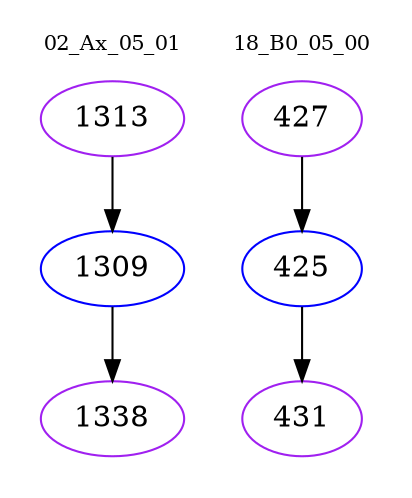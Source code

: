 digraph{
subgraph cluster_0 {
color = white
label = "02_Ax_05_01";
fontsize=10;
T0_1313 [label="1313", color="purple"]
T0_1313 -> T0_1309 [color="black"]
T0_1309 [label="1309", color="blue"]
T0_1309 -> T0_1338 [color="black"]
T0_1338 [label="1338", color="purple"]
}
subgraph cluster_1 {
color = white
label = "18_B0_05_00";
fontsize=10;
T1_427 [label="427", color="purple"]
T1_427 -> T1_425 [color="black"]
T1_425 [label="425", color="blue"]
T1_425 -> T1_431 [color="black"]
T1_431 [label="431", color="purple"]
}
}
